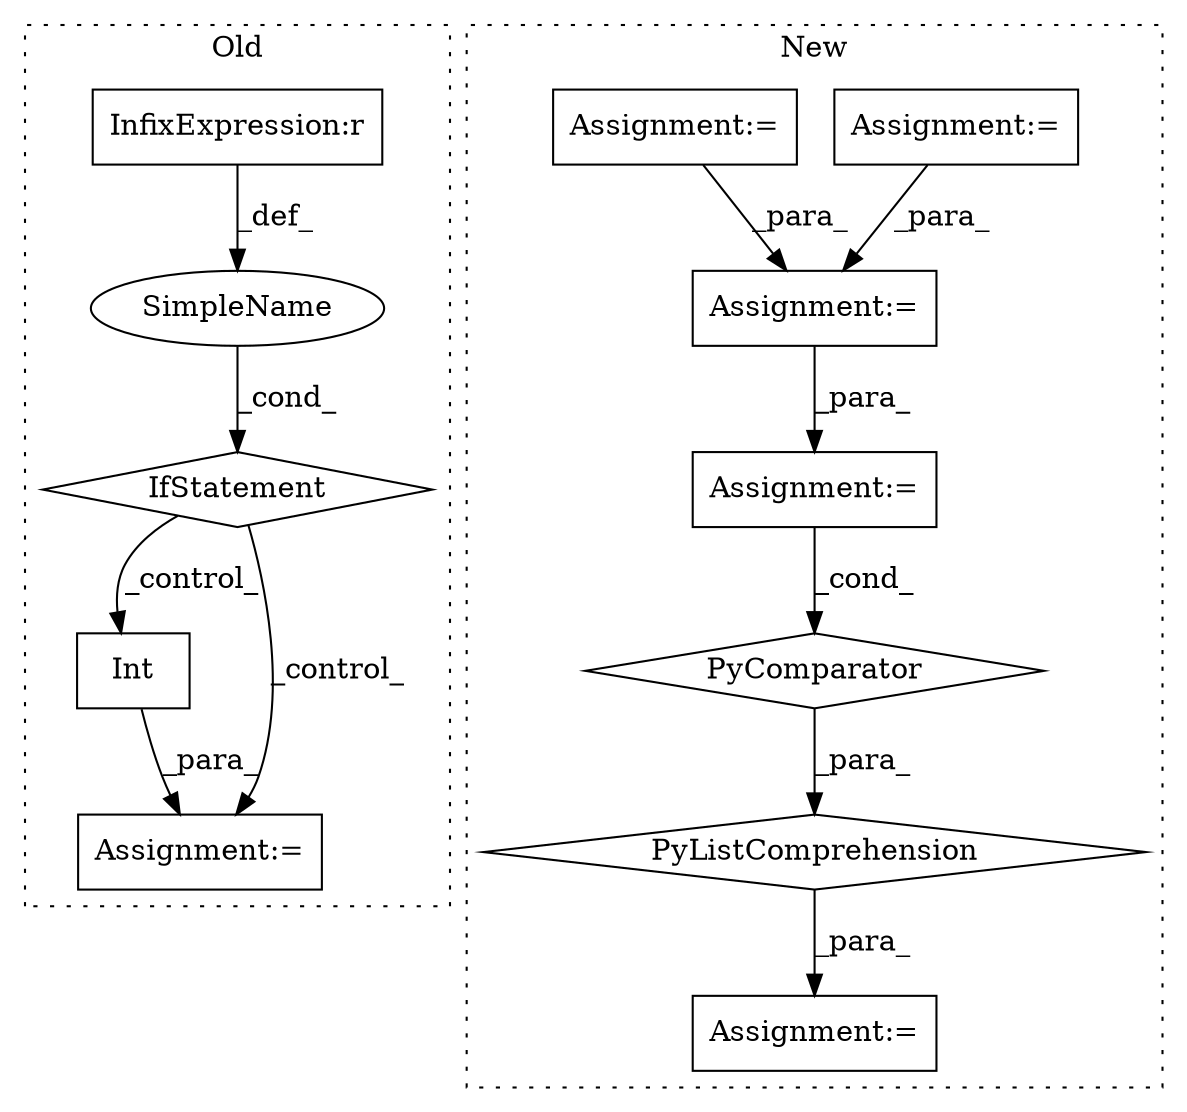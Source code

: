 digraph G {
subgraph cluster0 {
1 [label="Int" a="32" s="1914,1948" l="4,1" shape="box"];
6 [label="Assignment:=" a="7" s="1913" l="1" shape="box"];
7 [label="SimpleName" a="42" s="" l="" shape="ellipse"];
8 [label="IfStatement" a="25" s="1869,1890" l="4,2" shape="diamond"];
9 [label="InfixExpression:r" a="27" s="1884" l="3" shape="box"];
label = "Old";
style="dotted";
}
subgraph cluster1 {
2 [label="PyComparator" a="113" s="2308" l="22" shape="diamond"];
3 [label="Assignment:=" a="7" s="1513" l="4" shape="box"];
4 [label="PyListComprehension" a="109" s="2230" l="108" shape="diamond"];
5 [label="Assignment:=" a="7" s="2218" l="12" shape="box"];
10 [label="Assignment:=" a="7" s="1960" l="1" shape="box"];
11 [label="Assignment:=" a="7" s="1906" l="1" shape="box"];
12 [label="Assignment:=" a="7" s="1876" l="6" shape="box"];
label = "New";
style="dotted";
}
1 -> 6 [label="_para_"];
2 -> 4 [label="_para_"];
3 -> 11 [label="_para_"];
4 -> 5 [label="_para_"];
7 -> 8 [label="_cond_"];
8 -> 1 [label="_control_"];
8 -> 6 [label="_control_"];
9 -> 7 [label="_def_"];
10 -> 2 [label="_cond_"];
11 -> 10 [label="_para_"];
12 -> 11 [label="_para_"];
}